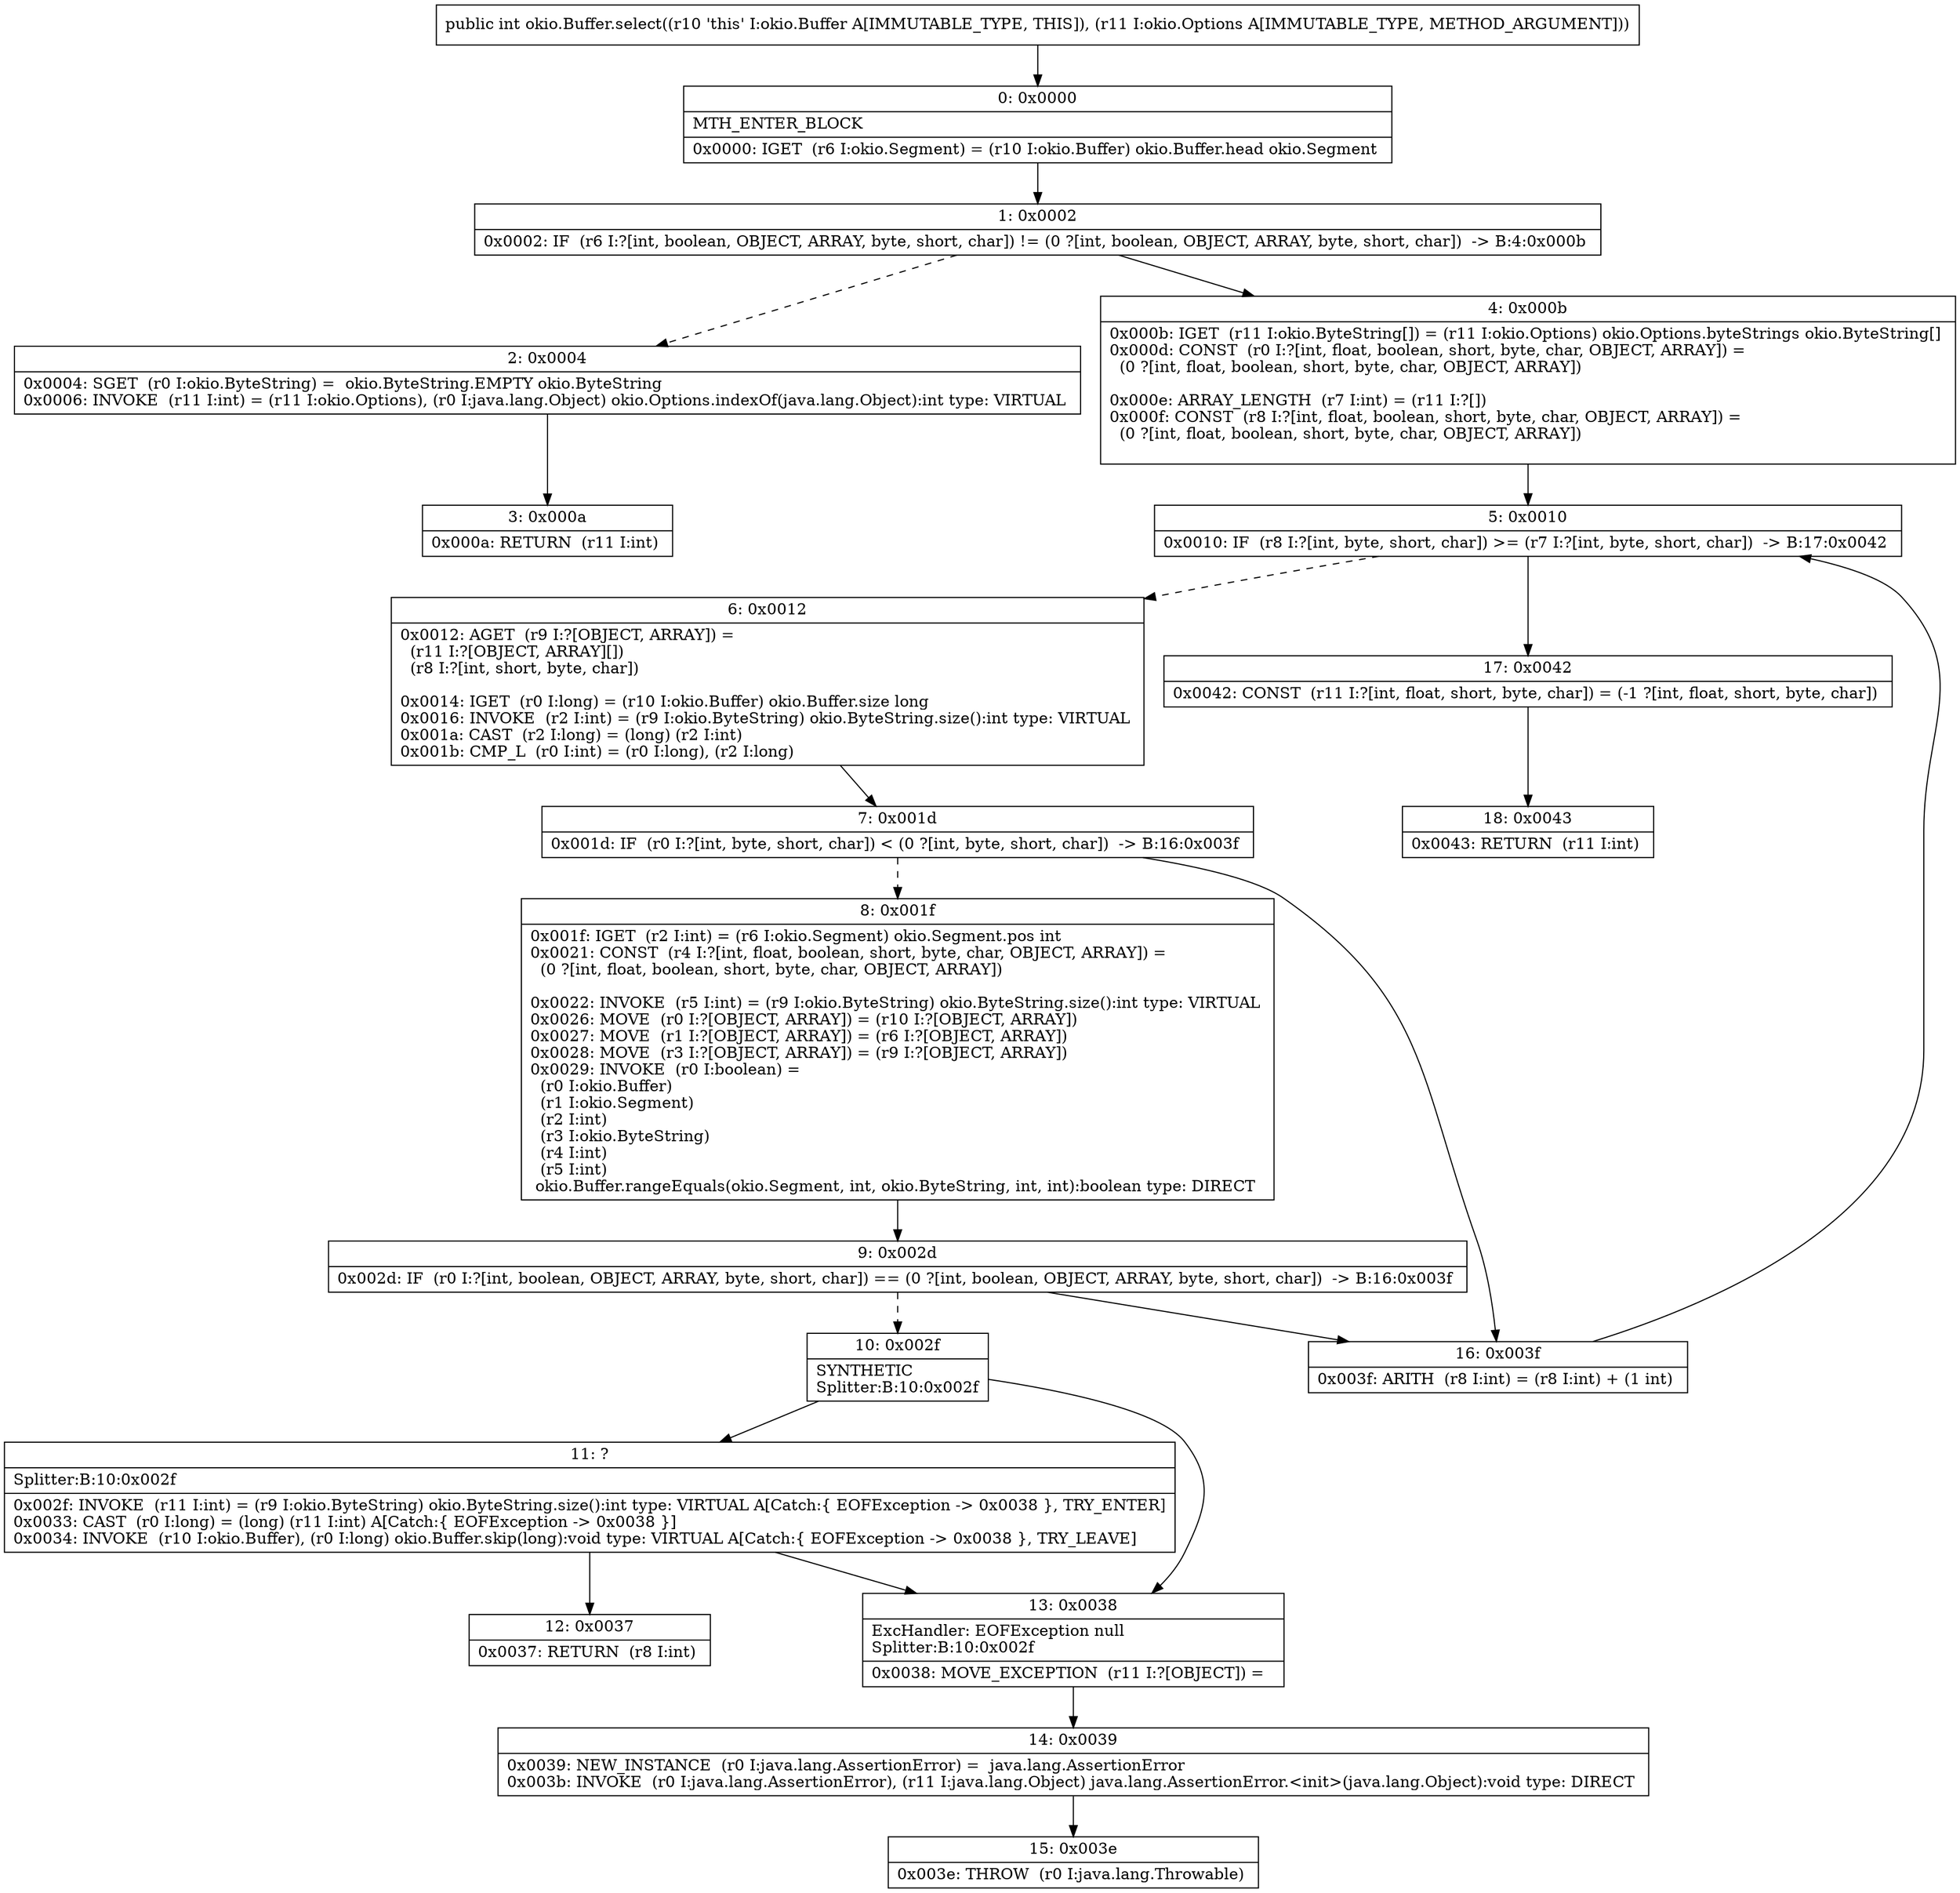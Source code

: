 digraph "CFG forokio.Buffer.select(Lokio\/Options;)I" {
Node_0 [shape=record,label="{0\:\ 0x0000|MTH_ENTER_BLOCK\l|0x0000: IGET  (r6 I:okio.Segment) = (r10 I:okio.Buffer) okio.Buffer.head okio.Segment \l}"];
Node_1 [shape=record,label="{1\:\ 0x0002|0x0002: IF  (r6 I:?[int, boolean, OBJECT, ARRAY, byte, short, char]) != (0 ?[int, boolean, OBJECT, ARRAY, byte, short, char])  \-\> B:4:0x000b \l}"];
Node_2 [shape=record,label="{2\:\ 0x0004|0x0004: SGET  (r0 I:okio.ByteString) =  okio.ByteString.EMPTY okio.ByteString \l0x0006: INVOKE  (r11 I:int) = (r11 I:okio.Options), (r0 I:java.lang.Object) okio.Options.indexOf(java.lang.Object):int type: VIRTUAL \l}"];
Node_3 [shape=record,label="{3\:\ 0x000a|0x000a: RETURN  (r11 I:int) \l}"];
Node_4 [shape=record,label="{4\:\ 0x000b|0x000b: IGET  (r11 I:okio.ByteString[]) = (r11 I:okio.Options) okio.Options.byteStrings okio.ByteString[] \l0x000d: CONST  (r0 I:?[int, float, boolean, short, byte, char, OBJECT, ARRAY]) = \l  (0 ?[int, float, boolean, short, byte, char, OBJECT, ARRAY])\l \l0x000e: ARRAY_LENGTH  (r7 I:int) = (r11 I:?[]) \l0x000f: CONST  (r8 I:?[int, float, boolean, short, byte, char, OBJECT, ARRAY]) = \l  (0 ?[int, float, boolean, short, byte, char, OBJECT, ARRAY])\l \l}"];
Node_5 [shape=record,label="{5\:\ 0x0010|0x0010: IF  (r8 I:?[int, byte, short, char]) \>= (r7 I:?[int, byte, short, char])  \-\> B:17:0x0042 \l}"];
Node_6 [shape=record,label="{6\:\ 0x0012|0x0012: AGET  (r9 I:?[OBJECT, ARRAY]) = \l  (r11 I:?[OBJECT, ARRAY][])\l  (r8 I:?[int, short, byte, char])\l \l0x0014: IGET  (r0 I:long) = (r10 I:okio.Buffer) okio.Buffer.size long \l0x0016: INVOKE  (r2 I:int) = (r9 I:okio.ByteString) okio.ByteString.size():int type: VIRTUAL \l0x001a: CAST  (r2 I:long) = (long) (r2 I:int) \l0x001b: CMP_L  (r0 I:int) = (r0 I:long), (r2 I:long) \l}"];
Node_7 [shape=record,label="{7\:\ 0x001d|0x001d: IF  (r0 I:?[int, byte, short, char]) \< (0 ?[int, byte, short, char])  \-\> B:16:0x003f \l}"];
Node_8 [shape=record,label="{8\:\ 0x001f|0x001f: IGET  (r2 I:int) = (r6 I:okio.Segment) okio.Segment.pos int \l0x0021: CONST  (r4 I:?[int, float, boolean, short, byte, char, OBJECT, ARRAY]) = \l  (0 ?[int, float, boolean, short, byte, char, OBJECT, ARRAY])\l \l0x0022: INVOKE  (r5 I:int) = (r9 I:okio.ByteString) okio.ByteString.size():int type: VIRTUAL \l0x0026: MOVE  (r0 I:?[OBJECT, ARRAY]) = (r10 I:?[OBJECT, ARRAY]) \l0x0027: MOVE  (r1 I:?[OBJECT, ARRAY]) = (r6 I:?[OBJECT, ARRAY]) \l0x0028: MOVE  (r3 I:?[OBJECT, ARRAY]) = (r9 I:?[OBJECT, ARRAY]) \l0x0029: INVOKE  (r0 I:boolean) = \l  (r0 I:okio.Buffer)\l  (r1 I:okio.Segment)\l  (r2 I:int)\l  (r3 I:okio.ByteString)\l  (r4 I:int)\l  (r5 I:int)\l okio.Buffer.rangeEquals(okio.Segment, int, okio.ByteString, int, int):boolean type: DIRECT \l}"];
Node_9 [shape=record,label="{9\:\ 0x002d|0x002d: IF  (r0 I:?[int, boolean, OBJECT, ARRAY, byte, short, char]) == (0 ?[int, boolean, OBJECT, ARRAY, byte, short, char])  \-\> B:16:0x003f \l}"];
Node_10 [shape=record,label="{10\:\ 0x002f|SYNTHETIC\lSplitter:B:10:0x002f\l}"];
Node_11 [shape=record,label="{11\:\ ?|Splitter:B:10:0x002f\l|0x002f: INVOKE  (r11 I:int) = (r9 I:okio.ByteString) okio.ByteString.size():int type: VIRTUAL A[Catch:\{ EOFException \-\> 0x0038 \}, TRY_ENTER]\l0x0033: CAST  (r0 I:long) = (long) (r11 I:int) A[Catch:\{ EOFException \-\> 0x0038 \}]\l0x0034: INVOKE  (r10 I:okio.Buffer), (r0 I:long) okio.Buffer.skip(long):void type: VIRTUAL A[Catch:\{ EOFException \-\> 0x0038 \}, TRY_LEAVE]\l}"];
Node_12 [shape=record,label="{12\:\ 0x0037|0x0037: RETURN  (r8 I:int) \l}"];
Node_13 [shape=record,label="{13\:\ 0x0038|ExcHandler: EOFException null\lSplitter:B:10:0x002f\l|0x0038: MOVE_EXCEPTION  (r11 I:?[OBJECT]) =  \l}"];
Node_14 [shape=record,label="{14\:\ 0x0039|0x0039: NEW_INSTANCE  (r0 I:java.lang.AssertionError) =  java.lang.AssertionError \l0x003b: INVOKE  (r0 I:java.lang.AssertionError), (r11 I:java.lang.Object) java.lang.AssertionError.\<init\>(java.lang.Object):void type: DIRECT \l}"];
Node_15 [shape=record,label="{15\:\ 0x003e|0x003e: THROW  (r0 I:java.lang.Throwable) \l}"];
Node_16 [shape=record,label="{16\:\ 0x003f|0x003f: ARITH  (r8 I:int) = (r8 I:int) + (1 int) \l}"];
Node_17 [shape=record,label="{17\:\ 0x0042|0x0042: CONST  (r11 I:?[int, float, short, byte, char]) = (\-1 ?[int, float, short, byte, char]) \l}"];
Node_18 [shape=record,label="{18\:\ 0x0043|0x0043: RETURN  (r11 I:int) \l}"];
MethodNode[shape=record,label="{public int okio.Buffer.select((r10 'this' I:okio.Buffer A[IMMUTABLE_TYPE, THIS]), (r11 I:okio.Options A[IMMUTABLE_TYPE, METHOD_ARGUMENT])) }"];
MethodNode -> Node_0;
Node_0 -> Node_1;
Node_1 -> Node_2[style=dashed];
Node_1 -> Node_4;
Node_2 -> Node_3;
Node_4 -> Node_5;
Node_5 -> Node_6[style=dashed];
Node_5 -> Node_17;
Node_6 -> Node_7;
Node_7 -> Node_8[style=dashed];
Node_7 -> Node_16;
Node_8 -> Node_9;
Node_9 -> Node_10[style=dashed];
Node_9 -> Node_16;
Node_10 -> Node_11;
Node_10 -> Node_13;
Node_11 -> Node_12;
Node_11 -> Node_13;
Node_13 -> Node_14;
Node_14 -> Node_15;
Node_16 -> Node_5;
Node_17 -> Node_18;
}

